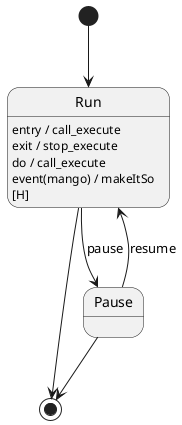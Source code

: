 @startuml
[*] --> Run
Run  -->[*]
Run -->  Pause : pause
Run: entry / call_execute
Run: exit / stop_execute
Run: do / call_execute
Run: event(mango) / makeItSo
Run: [H]
'Run <-- Pause : resume'
Pause --> Run : resume
Pause --> [*]
@enduml
